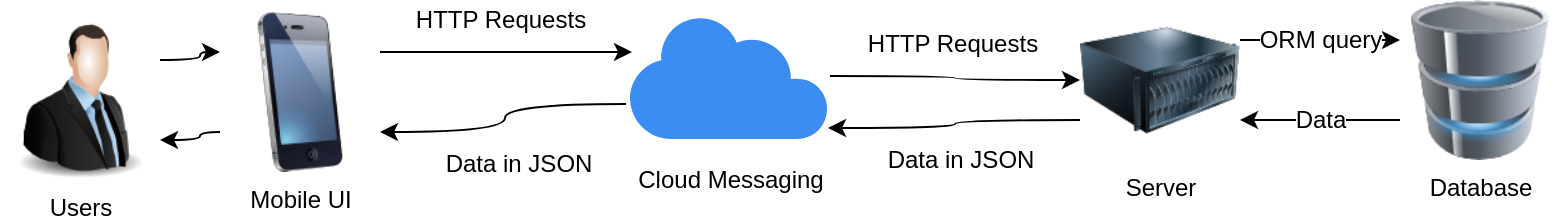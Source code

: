 <mxfile version="10.6.5" type="github"><diagram id="nZnsCI0kUtWa5QPo1U5-" name="Page-1"><mxGraphModel dx="1394" dy="747" grid="1" gridSize="10" guides="1" tooltips="1" connect="1" arrows="1" fold="1" page="1" pageScale="1" pageWidth="827" pageHeight="1169" math="0" shadow="0"><root><mxCell id="0"/><mxCell id="1" parent="0"/><mxCell id="bAWYv9DuXUHSMhvf6yyN-22" style="edgeStyle=orthogonalEdgeStyle;curved=1;orthogonalLoop=1;jettySize=auto;html=1;exitX=0;exitY=0.75;exitDx=0;exitDy=0;entryX=1;entryY=0.75;entryDx=0;entryDy=0;" edge="1" parent="1" source="bAWYv9DuXUHSMhvf6yyN-1" target="bAWYv9DuXUHSMhvf6yyN-2"><mxGeometry relative="1" as="geometry"/></mxCell><mxCell id="bAWYv9DuXUHSMhvf6yyN-23" value="Data" style="text;html=1;resizable=0;points=[];align=center;verticalAlign=middle;labelBackgroundColor=#ffffff;" vertex="1" connectable="0" parent="bAWYv9DuXUHSMhvf6yyN-22"><mxGeometry x="-0.25" relative="1" as="geometry"><mxPoint x="-10" as="offset"/></mxGeometry></mxCell><mxCell id="bAWYv9DuXUHSMhvf6yyN-1" value="Database" style="image;html=1;labelBackgroundColor=#ffffff;image=img/lib/clip_art/computers/Database_128x128.png" vertex="1" parent="1"><mxGeometry x="720" y="230" width="80" height="80" as="geometry"/></mxCell><mxCell id="bAWYv9DuXUHSMhvf6yyN-16" style="edgeStyle=orthogonalEdgeStyle;curved=1;orthogonalLoop=1;jettySize=auto;html=1;exitX=0;exitY=0.75;exitDx=0;exitDy=0;entryX=0.99;entryY=0.906;entryDx=0;entryDy=0;entryPerimeter=0;" edge="1" parent="1" source="bAWYv9DuXUHSMhvf6yyN-2" target="bAWYv9DuXUHSMhvf6yyN-6"><mxGeometry relative="1" as="geometry"/></mxCell><mxCell id="bAWYv9DuXUHSMhvf6yyN-17" value="Data in JSON" style="text;html=1;resizable=0;points=[];align=center;verticalAlign=middle;labelBackgroundColor=#ffffff;" vertex="1" connectable="0" parent="bAWYv9DuXUHSMhvf6yyN-16"><mxGeometry x="0.277" y="1" relative="1" as="geometry"><mxPoint x="19" y="15" as="offset"/></mxGeometry></mxCell><mxCell id="bAWYv9DuXUHSMhvf6yyN-20" style="edgeStyle=orthogonalEdgeStyle;curved=1;orthogonalLoop=1;jettySize=auto;html=1;exitX=1;exitY=0.25;exitDx=0;exitDy=0;entryX=0;entryY=0.25;entryDx=0;entryDy=0;" edge="1" parent="1" source="bAWYv9DuXUHSMhvf6yyN-2" target="bAWYv9DuXUHSMhvf6yyN-1"><mxGeometry relative="1" as="geometry"/></mxCell><mxCell id="bAWYv9DuXUHSMhvf6yyN-21" value="ORM query" style="text;html=1;resizable=0;points=[];align=center;verticalAlign=middle;labelBackgroundColor=#ffffff;" vertex="1" connectable="0" parent="bAWYv9DuXUHSMhvf6yyN-20"><mxGeometry x="-0.25" y="1" relative="1" as="geometry"><mxPoint x="10" y="1" as="offset"/></mxGeometry></mxCell><mxCell id="bAWYv9DuXUHSMhvf6yyN-2" value="Server" style="image;html=1;labelBackgroundColor=#ffffff;image=img/lib/clip_art/computers/Server_128x128.png" vertex="1" parent="1"><mxGeometry x="560" y="230" width="80" height="80" as="geometry"/></mxCell><mxCell id="bAWYv9DuXUHSMhvf6yyN-9" style="edgeStyle=orthogonalEdgeStyle;orthogonalLoop=1;jettySize=auto;html=1;exitX=1;exitY=0.25;exitDx=0;exitDy=0;entryX=0;entryY=0.25;entryDx=0;entryDy=0;curved=1;" edge="1" parent="1" source="bAWYv9DuXUHSMhvf6yyN-5" target="bAWYv9DuXUHSMhvf6yyN-4"><mxGeometry relative="1" as="geometry"><mxPoint x="160" y="180" as="targetPoint"/><Array as="points"><mxPoint x="120" y="260"/><mxPoint x="120" y="256"/></Array></mxGeometry></mxCell><mxCell id="bAWYv9DuXUHSMhvf6yyN-10" style="edgeStyle=orthogonalEdgeStyle;curved=1;orthogonalLoop=1;jettySize=auto;html=1;exitX=0;exitY=0.75;exitDx=0;exitDy=0;entryX=1;entryY=0.75;entryDx=0;entryDy=0;" edge="1" parent="1" source="bAWYv9DuXUHSMhvf6yyN-4" target="bAWYv9DuXUHSMhvf6yyN-5"><mxGeometry relative="1" as="geometry"><Array as="points"><mxPoint x="120" y="296"/><mxPoint x="120" y="300"/></Array></mxGeometry></mxCell><mxCell id="bAWYv9DuXUHSMhvf6yyN-11" style="edgeStyle=orthogonalEdgeStyle;curved=1;orthogonalLoop=1;jettySize=auto;html=1;exitX=1;exitY=0.25;exitDx=0;exitDy=0;entryX=0.01;entryY=0.313;entryDx=0;entryDy=0;entryPerimeter=0;" edge="1" parent="1" source="bAWYv9DuXUHSMhvf6yyN-4" target="bAWYv9DuXUHSMhvf6yyN-6"><mxGeometry relative="1" as="geometry"/></mxCell><mxCell id="bAWYv9DuXUHSMhvf6yyN-13" value="HTTP Requests" style="text;html=1;resizable=0;points=[];align=center;verticalAlign=middle;labelBackgroundColor=#ffffff;" vertex="1" connectable="0" parent="bAWYv9DuXUHSMhvf6yyN-11"><mxGeometry x="-0.206" y="2" relative="1" as="geometry"><mxPoint x="10" y="-14" as="offset"/></mxGeometry></mxCell><mxCell id="bAWYv9DuXUHSMhvf6yyN-4" value="Mobile UI" style="image;html=1;labelBackgroundColor=#ffffff;image=img/lib/clip_art/telecommunication/iPhone_128x128.png" vertex="1" parent="1"><mxGeometry x="130" y="236" width="80" height="80" as="geometry"/></mxCell><mxCell id="bAWYv9DuXUHSMhvf6yyN-5" value="Users" style="image;html=1;labelBackgroundColor=#ffffff;image=img/lib/clip_art/people/Suit_Man_128x128.png" vertex="1" parent="1"><mxGeometry x="20" y="240" width="80" height="80" as="geometry"/></mxCell><mxCell id="bAWYv9DuXUHSMhvf6yyN-8" value="" style="group" vertex="1" connectable="0" parent="1"><mxGeometry x="330" y="236" width="110" height="94" as="geometry"/></mxCell><mxCell id="bAWYv9DuXUHSMhvf6yyN-6" value="" style="pointerEvents=1;html=1;aspect=fixed;strokeColor=none;shadow=0;align=center;verticalAlign=top;fillColor=#3B8DF1;shape=mxgraph.gcp2.cloud_messaging" vertex="1" parent="bAWYv9DuXUHSMhvf6yyN-8"><mxGeometry x="5" width="100" height="64" as="geometry"/></mxCell><mxCell id="bAWYv9DuXUHSMhvf6yyN-7" value="&lt;div style=&quot;text-align: center&quot;&gt;&lt;span&gt;Cloud Messaging&lt;/span&gt;&lt;/div&gt;" style="text;html=1;resizable=0;points=[];autosize=1;align=center;verticalAlign=top;spacingTop=-4;" vertex="1" parent="bAWYv9DuXUHSMhvf6yyN-8"><mxGeometry y="74" width="110" height="20" as="geometry"/></mxCell><mxCell id="bAWYv9DuXUHSMhvf6yyN-14" style="edgeStyle=orthogonalEdgeStyle;curved=1;orthogonalLoop=1;jettySize=auto;html=1;entryX=0;entryY=0.5;entryDx=0;entryDy=0;" edge="1" parent="1" source="bAWYv9DuXUHSMhvf6yyN-6" target="bAWYv9DuXUHSMhvf6yyN-2"><mxGeometry relative="1" as="geometry"><mxPoint x="450" y="200" as="sourcePoint"/><mxPoint x="576" y="200" as="targetPoint"/></mxGeometry></mxCell><mxCell id="bAWYv9DuXUHSMhvf6yyN-15" value="HTTP Requests" style="text;html=1;resizable=0;points=[];align=center;verticalAlign=middle;labelBackgroundColor=#ffffff;" vertex="1" connectable="0" parent="bAWYv9DuXUHSMhvf6yyN-14"><mxGeometry x="-0.206" y="2" relative="1" as="geometry"><mxPoint x="10" y="-14" as="offset"/></mxGeometry></mxCell><mxCell id="bAWYv9DuXUHSMhvf6yyN-18" style="edgeStyle=orthogonalEdgeStyle;curved=1;orthogonalLoop=1;jettySize=auto;html=1;exitX=-0.02;exitY=0.719;exitDx=0;exitDy=0;entryX=1;entryY=0.75;entryDx=0;entryDy=0;exitPerimeter=0;" edge="1" parent="1" source="bAWYv9DuXUHSMhvf6yyN-6" target="bAWYv9DuXUHSMhvf6yyN-4"><mxGeometry relative="1" as="geometry"><mxPoint x="398" y="386" as="sourcePoint"/><mxPoint x="272" y="390" as="targetPoint"/></mxGeometry></mxCell><mxCell id="bAWYv9DuXUHSMhvf6yyN-19" value="Data in JSON" style="text;html=1;resizable=0;points=[];align=center;verticalAlign=middle;labelBackgroundColor=#ffffff;" vertex="1" connectable="0" parent="bAWYv9DuXUHSMhvf6yyN-18"><mxGeometry x="0.277" y="1" relative="1" as="geometry"><mxPoint x="19" y="15" as="offset"/></mxGeometry></mxCell></root></mxGraphModel></diagram></mxfile>